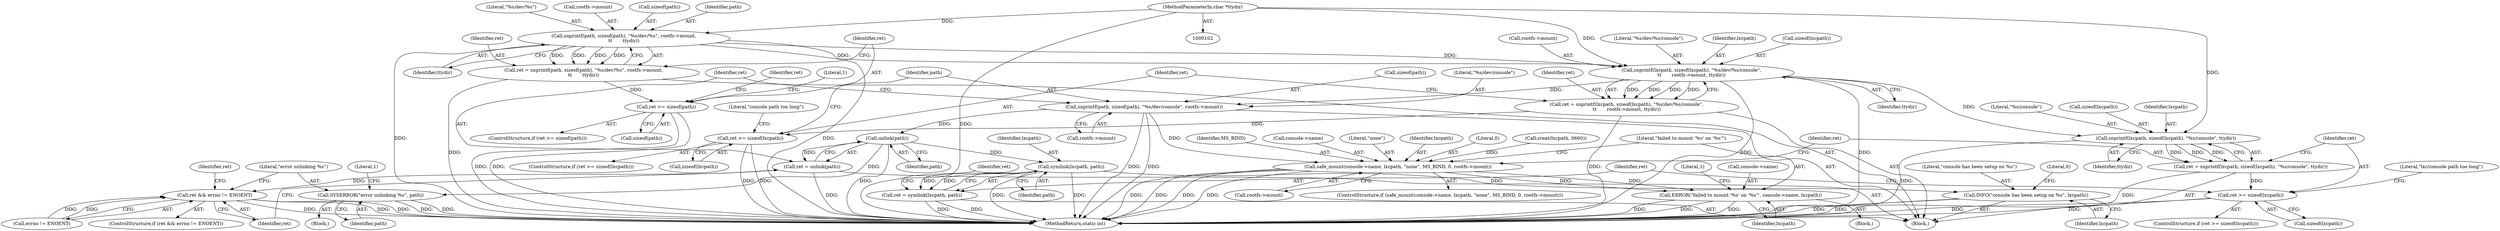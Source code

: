 digraph "0_lxc_592fd47a6245508b79fe6ac819fe6d3b2c1289be_11@API" {
"1000112" [label="(Call,snprintf(path, sizeof(path), \"%s/dev/%s\", rootfs->mount,\n\t\t       ttydir))"];
"1000105" [label="(MethodParameterIn,char *ttydir)"];
"1000110" [label="(Call,ret = snprintf(path, sizeof(path), \"%s/dev/%s\", rootfs->mount,\n\t\t       ttydir))"];
"1000122" [label="(Call,ret >= sizeof(path))"];
"1000153" [label="(Call,snprintf(lxcpath, sizeof(lxcpath), \"%s/dev/%s/console\",\n\t\t       rootfs->mount, ttydir))"];
"1000151" [label="(Call,ret = snprintf(lxcpath, sizeof(lxcpath), \"%s/dev/%s/console\",\n\t\t       rootfs->mount, ttydir))"];
"1000163" [label="(Call,ret >= sizeof(lxcpath))"];
"1000173" [label="(Call,snprintf(path, sizeof(path), \"%s/dev/console\", rootfs->mount))"];
"1000183" [label="(Call,unlink(path))"];
"1000181" [label="(Call,ret = unlink(path))"];
"1000186" [label="(Call,ret && errno != ENOENT)"];
"1000192" [label="(Call,SYSERROR(\"error unlinking %s\", path))"];
"1000280" [label="(Call,symlink(lxcpath, path))"];
"1000278" [label="(Call,ret = symlink(lxcpath, path))"];
"1000291" [label="(Call,INFO(\"console has been setup on %s\", lxcpath))"];
"1000238" [label="(Call,safe_mount(console->name, lxcpath, \"none\", MS_BIND, 0, rootfs->mount))"];
"1000250" [label="(Call,ERROR(\"failed to mount '%s' on '%s'\", console->name, lxcpath))"];
"1000261" [label="(Call,snprintf(lxcpath, sizeof(lxcpath), \"%s/console\", ttydir))"];
"1000259" [label="(Call,ret = snprintf(lxcpath, sizeof(lxcpath), \"%s/console\", ttydir))"];
"1000268" [label="(Call,ret >= sizeof(lxcpath))"];
"1000124" [label="(Call,sizeof(path))"];
"1000177" [label="(Literal,\"%s/dev/console\")"];
"1000279" [label="(Identifier,ret)"];
"1000252" [label="(Call,console->name)"];
"1000187" [label="(Identifier,ret)"];
"1000250" [label="(Call,ERROR(\"failed to mount '%s' on '%s'\", console->name, lxcpath))"];
"1000183" [label="(Call,unlink(path))"];
"1000260" [label="(Identifier,ret)"];
"1000175" [label="(Call,sizeof(path))"];
"1000268" [label="(Call,ret >= sizeof(lxcpath))"];
"1000188" [label="(Call,errno != ENOENT)"];
"1000246" [label="(Call,rootfs->mount)"];
"1000181" [label="(Call,ret = unlink(path))"];
"1000270" [label="(Call,sizeof(lxcpath))"];
"1000185" [label="(ControlStructure,if (ret && errno != ENOENT))"];
"1000199" [label="(Identifier,ret)"];
"1000165" [label="(Call,sizeof(lxcpath))"];
"1000116" [label="(Literal,\"%s/dev/%s\")"];
"1000173" [label="(Call,snprintf(path, sizeof(path), \"%s/dev/console\", rootfs->mount))"];
"1000258" [label="(Literal,1)"];
"1000194" [label="(Identifier,path)"];
"1000265" [label="(Literal,\"%s/console\")"];
"1000123" [label="(Identifier,ret)"];
"1000152" [label="(Identifier,ret)"];
"1000191" [label="(Block,)"];
"1000120" [label="(Identifier,ttydir)"];
"1000261" [label="(Call,snprintf(lxcpath, sizeof(lxcpath), \"%s/console\", ttydir))"];
"1000105" [label="(MethodParameterIn,char *ttydir)"];
"1000162" [label="(ControlStructure,if (ret >= sizeof(lxcpath)))"];
"1000157" [label="(Literal,\"%s/dev/%s/console\")"];
"1000259" [label="(Call,ret = snprintf(lxcpath, sizeof(lxcpath), \"%s/console\", ttydir))"];
"1000117" [label="(Call,rootfs->mount)"];
"1000284" [label="(Identifier,ret)"];
"1000242" [label="(Identifier,lxcpath)"];
"1000245" [label="(Literal,0)"];
"1000282" [label="(Identifier,path)"];
"1000153" [label="(Call,snprintf(lxcpath, sizeof(lxcpath), \"%s/dev/%s/console\",\n\t\t       rootfs->mount, ttydir))"];
"1000154" [label="(Identifier,lxcpath)"];
"1000151" [label="(Call,ret = snprintf(lxcpath, sizeof(lxcpath), \"%s/dev/%s/console\",\n\t\t       rootfs->mount, ttydir))"];
"1000169" [label="(Literal,\"console path too long\")"];
"1000263" [label="(Call,sizeof(lxcpath))"];
"1000161" [label="(Identifier,ttydir)"];
"1000267" [label="(ControlStructure,if (ret >= sizeof(lxcpath)))"];
"1000114" [label="(Call,sizeof(path))"];
"1000291" [label="(Call,INFO(\"console has been setup on %s\", lxcpath))"];
"1000200" [label="(Call,creat(lxcpath, 0660))"];
"1000186" [label="(Call,ret && errno != ENOENT)"];
"1000184" [label="(Identifier,path)"];
"1000155" [label="(Call,sizeof(lxcpath))"];
"1000292" [label="(Literal,\"console has been setup on %s\")"];
"1000110" [label="(Call,ret = snprintf(path, sizeof(path), \"%s/dev/%s\", rootfs->mount,\n\t\t       ttydir))"];
"1000269" [label="(Identifier,ret)"];
"1000266" [label="(Identifier,ttydir)"];
"1000197" [label="(Literal,1)"];
"1000244" [label="(Identifier,MS_BIND)"];
"1000121" [label="(ControlStructure,if (ret >= sizeof(path)))"];
"1000112" [label="(Call,snprintf(path, sizeof(path), \"%s/dev/%s\", rootfs->mount,\n\t\t       ttydir))"];
"1000158" [label="(Call,rootfs->mount)"];
"1000163" [label="(Call,ret >= sizeof(lxcpath))"];
"1000238" [label="(Call,safe_mount(console->name, lxcpath, \"none\", MS_BIND, 0, rootfs->mount))"];
"1000293" [label="(Identifier,lxcpath)"];
"1000122" [label="(Call,ret >= sizeof(path))"];
"1000193" [label="(Literal,\"error unlinking %s\")"];
"1000262" [label="(Identifier,lxcpath)"];
"1000255" [label="(Identifier,lxcpath)"];
"1000192" [label="(Call,SYSERROR(\"error unlinking %s\", path))"];
"1000239" [label="(Call,console->name)"];
"1000280" [label="(Call,symlink(lxcpath, path))"];
"1000128" [label="(Literal,1)"];
"1000295" [label="(Literal,0)"];
"1000296" [label="(MethodReturn,static int)"];
"1000164" [label="(Identifier,ret)"];
"1000174" [label="(Identifier,path)"];
"1000182" [label="(Identifier,ret)"];
"1000251" [label="(Literal,\"failed to mount '%s' on '%s'\")"];
"1000178" [label="(Call,rootfs->mount)"];
"1000130" [label="(Identifier,ret)"];
"1000281" [label="(Identifier,lxcpath)"];
"1000249" [label="(Block,)"];
"1000106" [label="(Block,)"];
"1000111" [label="(Identifier,ret)"];
"1000237" [label="(ControlStructure,if (safe_mount(console->name, lxcpath, \"none\", MS_BIND, 0, rootfs->mount)))"];
"1000113" [label="(Identifier,path)"];
"1000243" [label="(Literal,\"none\")"];
"1000278" [label="(Call,ret = symlink(lxcpath, path))"];
"1000274" [label="(Literal,\"lxc/console path too long\")"];
"1000112" -> "1000110"  [label="AST: "];
"1000112" -> "1000120"  [label="CFG: "];
"1000113" -> "1000112"  [label="AST: "];
"1000114" -> "1000112"  [label="AST: "];
"1000116" -> "1000112"  [label="AST: "];
"1000117" -> "1000112"  [label="AST: "];
"1000120" -> "1000112"  [label="AST: "];
"1000110" -> "1000112"  [label="CFG: "];
"1000112" -> "1000296"  [label="DDG: "];
"1000112" -> "1000296"  [label="DDG: "];
"1000112" -> "1000110"  [label="DDG: "];
"1000112" -> "1000110"  [label="DDG: "];
"1000112" -> "1000110"  [label="DDG: "];
"1000112" -> "1000110"  [label="DDG: "];
"1000105" -> "1000112"  [label="DDG: "];
"1000112" -> "1000153"  [label="DDG: "];
"1000112" -> "1000153"  [label="DDG: "];
"1000105" -> "1000102"  [label="AST: "];
"1000105" -> "1000296"  [label="DDG: "];
"1000105" -> "1000153"  [label="DDG: "];
"1000105" -> "1000261"  [label="DDG: "];
"1000110" -> "1000106"  [label="AST: "];
"1000111" -> "1000110"  [label="AST: "];
"1000123" -> "1000110"  [label="CFG: "];
"1000110" -> "1000296"  [label="DDG: "];
"1000110" -> "1000122"  [label="DDG: "];
"1000122" -> "1000121"  [label="AST: "];
"1000122" -> "1000124"  [label="CFG: "];
"1000123" -> "1000122"  [label="AST: "];
"1000124" -> "1000122"  [label="AST: "];
"1000128" -> "1000122"  [label="CFG: "];
"1000130" -> "1000122"  [label="CFG: "];
"1000122" -> "1000296"  [label="DDG: "];
"1000122" -> "1000296"  [label="DDG: "];
"1000153" -> "1000151"  [label="AST: "];
"1000153" -> "1000161"  [label="CFG: "];
"1000154" -> "1000153"  [label="AST: "];
"1000155" -> "1000153"  [label="AST: "];
"1000157" -> "1000153"  [label="AST: "];
"1000158" -> "1000153"  [label="AST: "];
"1000161" -> "1000153"  [label="AST: "];
"1000151" -> "1000153"  [label="CFG: "];
"1000153" -> "1000296"  [label="DDG: "];
"1000153" -> "1000296"  [label="DDG: "];
"1000153" -> "1000151"  [label="DDG: "];
"1000153" -> "1000151"  [label="DDG: "];
"1000153" -> "1000151"  [label="DDG: "];
"1000153" -> "1000151"  [label="DDG: "];
"1000153" -> "1000173"  [label="DDG: "];
"1000153" -> "1000261"  [label="DDG: "];
"1000151" -> "1000106"  [label="AST: "];
"1000152" -> "1000151"  [label="AST: "];
"1000164" -> "1000151"  [label="CFG: "];
"1000151" -> "1000296"  [label="DDG: "];
"1000151" -> "1000163"  [label="DDG: "];
"1000163" -> "1000162"  [label="AST: "];
"1000163" -> "1000165"  [label="CFG: "];
"1000164" -> "1000163"  [label="AST: "];
"1000165" -> "1000163"  [label="AST: "];
"1000169" -> "1000163"  [label="CFG: "];
"1000174" -> "1000163"  [label="CFG: "];
"1000163" -> "1000296"  [label="DDG: "];
"1000163" -> "1000296"  [label="DDG: "];
"1000173" -> "1000106"  [label="AST: "];
"1000173" -> "1000178"  [label="CFG: "];
"1000174" -> "1000173"  [label="AST: "];
"1000175" -> "1000173"  [label="AST: "];
"1000177" -> "1000173"  [label="AST: "];
"1000178" -> "1000173"  [label="AST: "];
"1000182" -> "1000173"  [label="CFG: "];
"1000173" -> "1000296"  [label="DDG: "];
"1000173" -> "1000296"  [label="DDG: "];
"1000173" -> "1000183"  [label="DDG: "];
"1000173" -> "1000238"  [label="DDG: "];
"1000183" -> "1000181"  [label="AST: "];
"1000183" -> "1000184"  [label="CFG: "];
"1000184" -> "1000183"  [label="AST: "];
"1000181" -> "1000183"  [label="CFG: "];
"1000183" -> "1000296"  [label="DDG: "];
"1000183" -> "1000181"  [label="DDG: "];
"1000183" -> "1000192"  [label="DDG: "];
"1000183" -> "1000280"  [label="DDG: "];
"1000181" -> "1000106"  [label="AST: "];
"1000182" -> "1000181"  [label="AST: "];
"1000187" -> "1000181"  [label="CFG: "];
"1000181" -> "1000296"  [label="DDG: "];
"1000181" -> "1000186"  [label="DDG: "];
"1000186" -> "1000185"  [label="AST: "];
"1000186" -> "1000187"  [label="CFG: "];
"1000186" -> "1000188"  [label="CFG: "];
"1000187" -> "1000186"  [label="AST: "];
"1000188" -> "1000186"  [label="AST: "];
"1000193" -> "1000186"  [label="CFG: "];
"1000199" -> "1000186"  [label="CFG: "];
"1000186" -> "1000296"  [label="DDG: "];
"1000186" -> "1000296"  [label="DDG: "];
"1000186" -> "1000296"  [label="DDG: "];
"1000188" -> "1000186"  [label="DDG: "];
"1000188" -> "1000186"  [label="DDG: "];
"1000192" -> "1000191"  [label="AST: "];
"1000192" -> "1000194"  [label="CFG: "];
"1000193" -> "1000192"  [label="AST: "];
"1000194" -> "1000192"  [label="AST: "];
"1000197" -> "1000192"  [label="CFG: "];
"1000192" -> "1000296"  [label="DDG: "];
"1000192" -> "1000296"  [label="DDG: "];
"1000280" -> "1000278"  [label="AST: "];
"1000280" -> "1000282"  [label="CFG: "];
"1000281" -> "1000280"  [label="AST: "];
"1000282" -> "1000280"  [label="AST: "];
"1000278" -> "1000280"  [label="CFG: "];
"1000280" -> "1000296"  [label="DDG: "];
"1000280" -> "1000296"  [label="DDG: "];
"1000280" -> "1000278"  [label="DDG: "];
"1000280" -> "1000278"  [label="DDG: "];
"1000280" -> "1000291"  [label="DDG: "];
"1000278" -> "1000106"  [label="AST: "];
"1000279" -> "1000278"  [label="AST: "];
"1000284" -> "1000278"  [label="CFG: "];
"1000278" -> "1000296"  [label="DDG: "];
"1000278" -> "1000296"  [label="DDG: "];
"1000291" -> "1000106"  [label="AST: "];
"1000291" -> "1000293"  [label="CFG: "];
"1000292" -> "1000291"  [label="AST: "];
"1000293" -> "1000291"  [label="AST: "];
"1000295" -> "1000291"  [label="CFG: "];
"1000291" -> "1000296"  [label="DDG: "];
"1000291" -> "1000296"  [label="DDG: "];
"1000238" -> "1000237"  [label="AST: "];
"1000238" -> "1000246"  [label="CFG: "];
"1000239" -> "1000238"  [label="AST: "];
"1000242" -> "1000238"  [label="AST: "];
"1000243" -> "1000238"  [label="AST: "];
"1000244" -> "1000238"  [label="AST: "];
"1000245" -> "1000238"  [label="AST: "];
"1000246" -> "1000238"  [label="AST: "];
"1000251" -> "1000238"  [label="CFG: "];
"1000260" -> "1000238"  [label="CFG: "];
"1000238" -> "1000296"  [label="DDG: "];
"1000238" -> "1000296"  [label="DDG: "];
"1000238" -> "1000296"  [label="DDG: "];
"1000238" -> "1000296"  [label="DDG: "];
"1000200" -> "1000238"  [label="DDG: "];
"1000238" -> "1000250"  [label="DDG: "];
"1000238" -> "1000250"  [label="DDG: "];
"1000250" -> "1000249"  [label="AST: "];
"1000250" -> "1000255"  [label="CFG: "];
"1000251" -> "1000250"  [label="AST: "];
"1000252" -> "1000250"  [label="AST: "];
"1000255" -> "1000250"  [label="AST: "];
"1000258" -> "1000250"  [label="CFG: "];
"1000250" -> "1000296"  [label="DDG: "];
"1000250" -> "1000296"  [label="DDG: "];
"1000250" -> "1000296"  [label="DDG: "];
"1000261" -> "1000259"  [label="AST: "];
"1000261" -> "1000266"  [label="CFG: "];
"1000262" -> "1000261"  [label="AST: "];
"1000263" -> "1000261"  [label="AST: "];
"1000265" -> "1000261"  [label="AST: "];
"1000266" -> "1000261"  [label="AST: "];
"1000259" -> "1000261"  [label="CFG: "];
"1000261" -> "1000296"  [label="DDG: "];
"1000261" -> "1000259"  [label="DDG: "];
"1000261" -> "1000259"  [label="DDG: "];
"1000261" -> "1000259"  [label="DDG: "];
"1000259" -> "1000106"  [label="AST: "];
"1000260" -> "1000259"  [label="AST: "];
"1000269" -> "1000259"  [label="CFG: "];
"1000259" -> "1000296"  [label="DDG: "];
"1000259" -> "1000268"  [label="DDG: "];
"1000268" -> "1000267"  [label="AST: "];
"1000268" -> "1000270"  [label="CFG: "];
"1000269" -> "1000268"  [label="AST: "];
"1000270" -> "1000268"  [label="AST: "];
"1000274" -> "1000268"  [label="CFG: "];
"1000279" -> "1000268"  [label="CFG: "];
"1000268" -> "1000296"  [label="DDG: "];
"1000268" -> "1000296"  [label="DDG: "];
}
